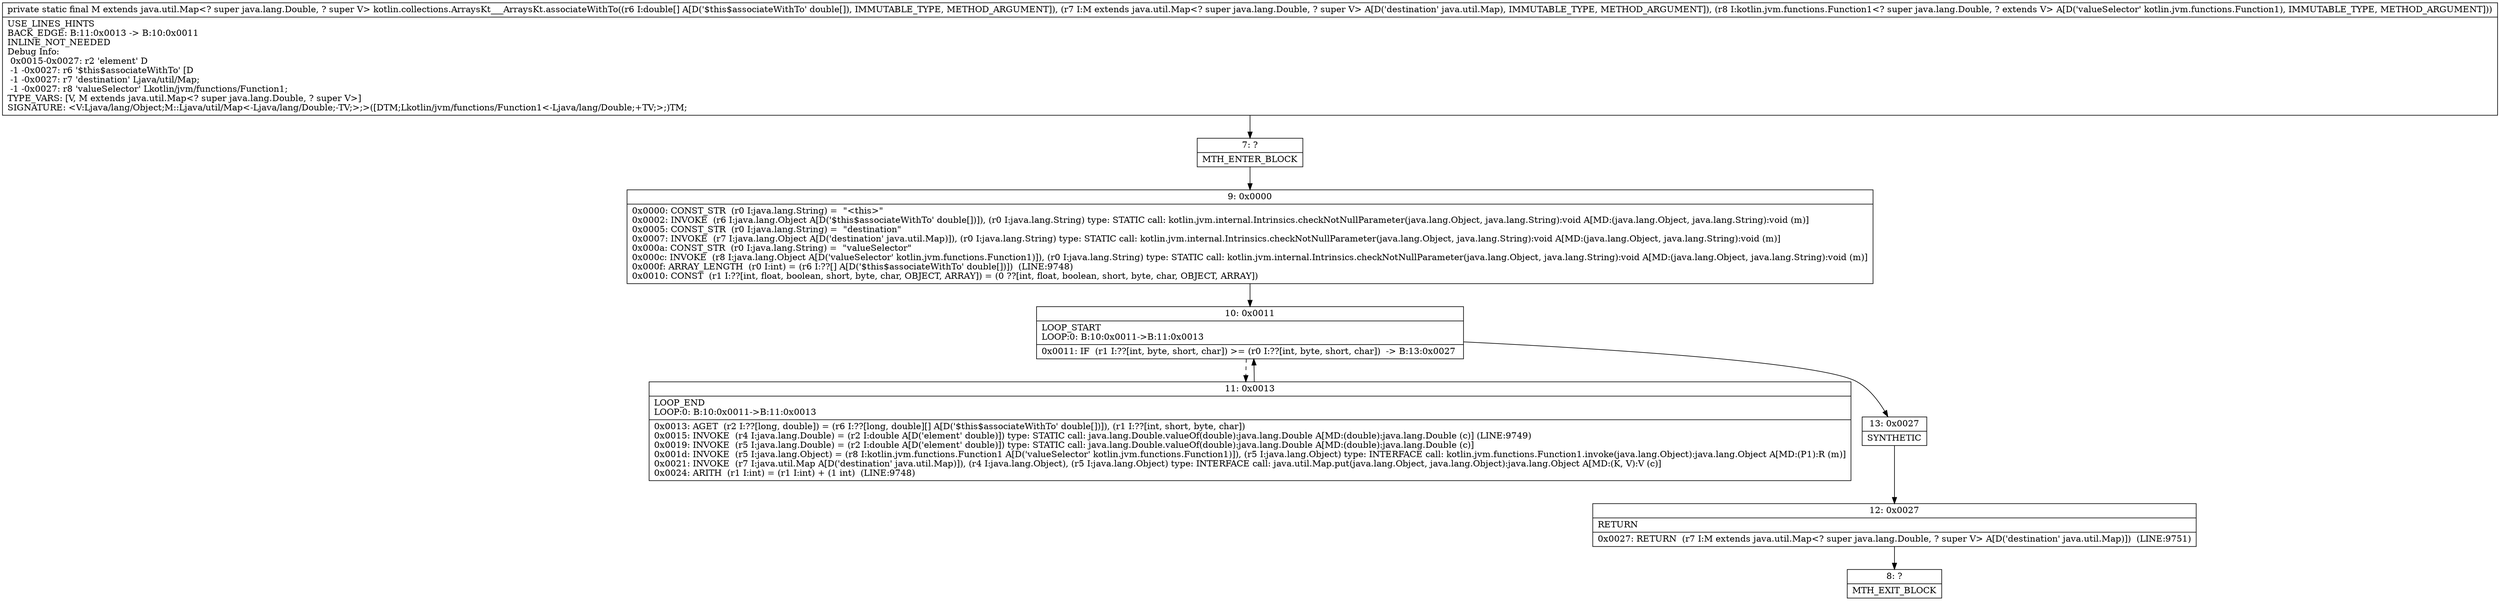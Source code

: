 digraph "CFG forkotlin.collections.ArraysKt___ArraysKt.associateWithTo([DLjava\/util\/Map;Lkotlin\/jvm\/functions\/Function1;)Ljava\/util\/Map;" {
Node_7 [shape=record,label="{7\:\ ?|MTH_ENTER_BLOCK\l}"];
Node_9 [shape=record,label="{9\:\ 0x0000|0x0000: CONST_STR  (r0 I:java.lang.String) =  \"\<this\>\" \l0x0002: INVOKE  (r6 I:java.lang.Object A[D('$this$associateWithTo' double[])]), (r0 I:java.lang.String) type: STATIC call: kotlin.jvm.internal.Intrinsics.checkNotNullParameter(java.lang.Object, java.lang.String):void A[MD:(java.lang.Object, java.lang.String):void (m)]\l0x0005: CONST_STR  (r0 I:java.lang.String) =  \"destination\" \l0x0007: INVOKE  (r7 I:java.lang.Object A[D('destination' java.util.Map)]), (r0 I:java.lang.String) type: STATIC call: kotlin.jvm.internal.Intrinsics.checkNotNullParameter(java.lang.Object, java.lang.String):void A[MD:(java.lang.Object, java.lang.String):void (m)]\l0x000a: CONST_STR  (r0 I:java.lang.String) =  \"valueSelector\" \l0x000c: INVOKE  (r8 I:java.lang.Object A[D('valueSelector' kotlin.jvm.functions.Function1)]), (r0 I:java.lang.String) type: STATIC call: kotlin.jvm.internal.Intrinsics.checkNotNullParameter(java.lang.Object, java.lang.String):void A[MD:(java.lang.Object, java.lang.String):void (m)]\l0x000f: ARRAY_LENGTH  (r0 I:int) = (r6 I:??[] A[D('$this$associateWithTo' double[])])  (LINE:9748)\l0x0010: CONST  (r1 I:??[int, float, boolean, short, byte, char, OBJECT, ARRAY]) = (0 ??[int, float, boolean, short, byte, char, OBJECT, ARRAY]) \l}"];
Node_10 [shape=record,label="{10\:\ 0x0011|LOOP_START\lLOOP:0: B:10:0x0011\-\>B:11:0x0013\l|0x0011: IF  (r1 I:??[int, byte, short, char]) \>= (r0 I:??[int, byte, short, char])  \-\> B:13:0x0027 \l}"];
Node_11 [shape=record,label="{11\:\ 0x0013|LOOP_END\lLOOP:0: B:10:0x0011\-\>B:11:0x0013\l|0x0013: AGET  (r2 I:??[long, double]) = (r6 I:??[long, double][] A[D('$this$associateWithTo' double[])]), (r1 I:??[int, short, byte, char]) \l0x0015: INVOKE  (r4 I:java.lang.Double) = (r2 I:double A[D('element' double)]) type: STATIC call: java.lang.Double.valueOf(double):java.lang.Double A[MD:(double):java.lang.Double (c)] (LINE:9749)\l0x0019: INVOKE  (r5 I:java.lang.Double) = (r2 I:double A[D('element' double)]) type: STATIC call: java.lang.Double.valueOf(double):java.lang.Double A[MD:(double):java.lang.Double (c)]\l0x001d: INVOKE  (r5 I:java.lang.Object) = (r8 I:kotlin.jvm.functions.Function1 A[D('valueSelector' kotlin.jvm.functions.Function1)]), (r5 I:java.lang.Object) type: INTERFACE call: kotlin.jvm.functions.Function1.invoke(java.lang.Object):java.lang.Object A[MD:(P1):R (m)]\l0x0021: INVOKE  (r7 I:java.util.Map A[D('destination' java.util.Map)]), (r4 I:java.lang.Object), (r5 I:java.lang.Object) type: INTERFACE call: java.util.Map.put(java.lang.Object, java.lang.Object):java.lang.Object A[MD:(K, V):V (c)]\l0x0024: ARITH  (r1 I:int) = (r1 I:int) + (1 int)  (LINE:9748)\l}"];
Node_13 [shape=record,label="{13\:\ 0x0027|SYNTHETIC\l}"];
Node_12 [shape=record,label="{12\:\ 0x0027|RETURN\l|0x0027: RETURN  (r7 I:M extends java.util.Map\<? super java.lang.Double, ? super V\> A[D('destination' java.util.Map)])  (LINE:9751)\l}"];
Node_8 [shape=record,label="{8\:\ ?|MTH_EXIT_BLOCK\l}"];
MethodNode[shape=record,label="{private static final M extends java.util.Map\<? super java.lang.Double, ? super V\> kotlin.collections.ArraysKt___ArraysKt.associateWithTo((r6 I:double[] A[D('$this$associateWithTo' double[]), IMMUTABLE_TYPE, METHOD_ARGUMENT]), (r7 I:M extends java.util.Map\<? super java.lang.Double, ? super V\> A[D('destination' java.util.Map), IMMUTABLE_TYPE, METHOD_ARGUMENT]), (r8 I:kotlin.jvm.functions.Function1\<? super java.lang.Double, ? extends V\> A[D('valueSelector' kotlin.jvm.functions.Function1), IMMUTABLE_TYPE, METHOD_ARGUMENT]))  | USE_LINES_HINTS\lBACK_EDGE: B:11:0x0013 \-\> B:10:0x0011\lINLINE_NOT_NEEDED\lDebug Info:\l  0x0015\-0x0027: r2 'element' D\l  \-1 \-0x0027: r6 '$this$associateWithTo' [D\l  \-1 \-0x0027: r7 'destination' Ljava\/util\/Map;\l  \-1 \-0x0027: r8 'valueSelector' Lkotlin\/jvm\/functions\/Function1;\lTYPE_VARS: [V, M extends java.util.Map\<? super java.lang.Double, ? super V\>]\lSIGNATURE: \<V:Ljava\/lang\/Object;M::Ljava\/util\/Map\<\-Ljava\/lang\/Double;\-TV;\>;\>([DTM;Lkotlin\/jvm\/functions\/Function1\<\-Ljava\/lang\/Double;+TV;\>;)TM;\l}"];
MethodNode -> Node_7;Node_7 -> Node_9;
Node_9 -> Node_10;
Node_10 -> Node_11[style=dashed];
Node_10 -> Node_13;
Node_11 -> Node_10;
Node_13 -> Node_12;
Node_12 -> Node_8;
}

